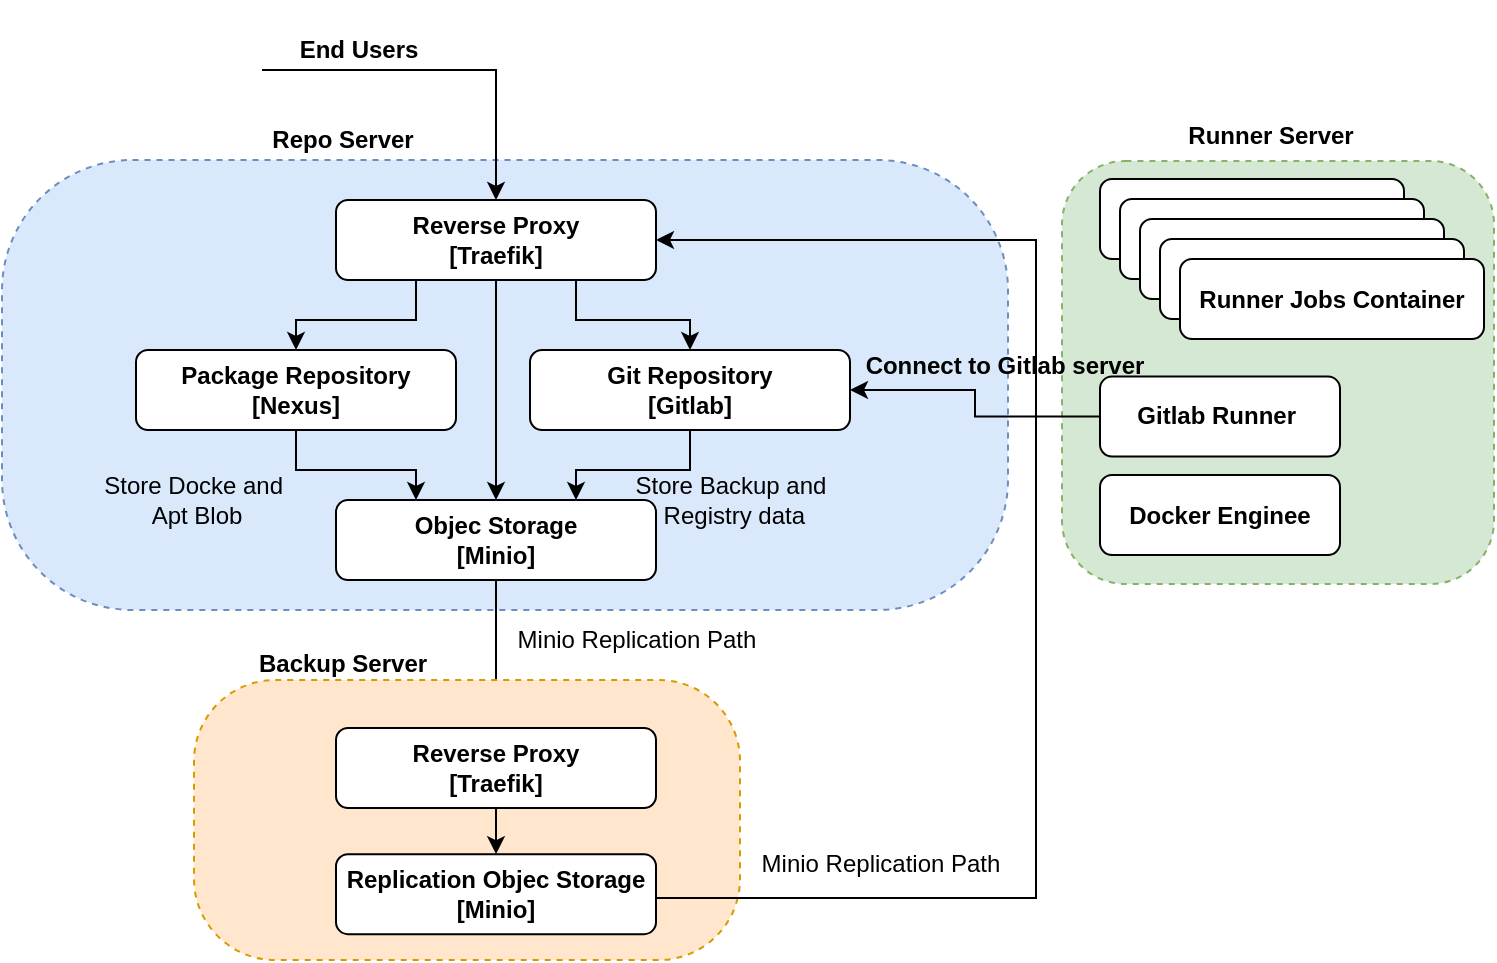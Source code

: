 <mxfile version="22.0.3" type="device">
  <diagram name="Page-1" id="ziHmGceFmZ8IrDc1lhzU">
    <mxGraphModel dx="957" dy="581" grid="1" gridSize="10" guides="1" tooltips="1" connect="1" arrows="1" fold="1" page="1" pageScale="1" pageWidth="827" pageHeight="1169" math="0" shadow="0">
      <root>
        <mxCell id="0" />
        <mxCell id="1" parent="0" />
        <mxCell id="z6N8PKe_HhuRY13bzHWO-20" value="" style="rounded=1;whiteSpace=wrap;html=1;fillColor=#dae8fc;arcSize=29;dashed=1;strokeColor=#6c8ebf;" parent="1" vertex="1">
          <mxGeometry x="50" y="110" width="503" height="225" as="geometry" />
        </mxCell>
        <mxCell id="z6N8PKe_HhuRY13bzHWO-39" style="edgeStyle=orthogonalEdgeStyle;rounded=0;orthogonalLoop=1;jettySize=auto;html=1;exitX=0.5;exitY=1;exitDx=0;exitDy=0;fontFamily=Helvetica;fontSize=12;fontColor=default;endArrow=classic;endFill=1;" parent="1" source="z6N8PKe_HhuRY13bzHWO-1" target="z6N8PKe_HhuRY13bzHWO-33" edge="1">
          <mxGeometry relative="1" as="geometry" />
        </mxCell>
        <mxCell id="z6N8PKe_HhuRY13bzHWO-1" value="Objec Storage&lt;br&gt;[Minio]" style="rounded=1;whiteSpace=wrap;html=1;fontStyle=1" parent="1" vertex="1">
          <mxGeometry x="217" y="280" width="160" height="40" as="geometry" />
        </mxCell>
        <mxCell id="z6N8PKe_HhuRY13bzHWO-6" style="edgeStyle=orthogonalEdgeStyle;rounded=0;orthogonalLoop=1;jettySize=auto;html=1;entryX=0.25;entryY=0;entryDx=0;entryDy=0;" parent="1" source="z6N8PKe_HhuRY13bzHWO-2" target="z6N8PKe_HhuRY13bzHWO-1" edge="1">
          <mxGeometry relative="1" as="geometry" />
        </mxCell>
        <mxCell id="z6N8PKe_HhuRY13bzHWO-2" value="Package Repository&lt;br&gt;[Nexus]" style="rounded=1;whiteSpace=wrap;html=1;fontStyle=1" parent="1" vertex="1">
          <mxGeometry x="117" y="205" width="160" height="40" as="geometry" />
        </mxCell>
        <mxCell id="z6N8PKe_HhuRY13bzHWO-5" style="edgeStyle=orthogonalEdgeStyle;rounded=0;orthogonalLoop=1;jettySize=auto;html=1;entryX=0.75;entryY=0;entryDx=0;entryDy=0;" parent="1" source="z6N8PKe_HhuRY13bzHWO-3" target="z6N8PKe_HhuRY13bzHWO-1" edge="1">
          <mxGeometry relative="1" as="geometry" />
        </mxCell>
        <mxCell id="z6N8PKe_HhuRY13bzHWO-3" value="Git Repository&lt;br&gt;[Gitlab]" style="rounded=1;whiteSpace=wrap;html=1;fontStyle=1;align=center;" parent="1" vertex="1">
          <mxGeometry x="314" y="205" width="160" height="40" as="geometry" />
        </mxCell>
        <mxCell id="z6N8PKe_HhuRY13bzHWO-49" style="edgeStyle=orthogonalEdgeStyle;rounded=0;orthogonalLoop=1;jettySize=auto;html=1;fontFamily=Helvetica;fontSize=12;fontColor=default;" parent="1" source="z6N8PKe_HhuRY13bzHWO-4" target="z6N8PKe_HhuRY13bzHWO-1" edge="1">
          <mxGeometry relative="1" as="geometry" />
        </mxCell>
        <mxCell id="z6N8PKe_HhuRY13bzHWO-50" style="edgeStyle=orthogonalEdgeStyle;rounded=0;orthogonalLoop=1;jettySize=auto;html=1;exitX=0.75;exitY=1;exitDx=0;exitDy=0;entryX=0.5;entryY=0;entryDx=0;entryDy=0;fontFamily=Helvetica;fontSize=12;fontColor=default;" parent="1" source="z6N8PKe_HhuRY13bzHWO-4" target="z6N8PKe_HhuRY13bzHWO-3" edge="1">
          <mxGeometry relative="1" as="geometry" />
        </mxCell>
        <mxCell id="z6N8PKe_HhuRY13bzHWO-51" style="edgeStyle=orthogonalEdgeStyle;rounded=0;orthogonalLoop=1;jettySize=auto;html=1;exitX=0.25;exitY=1;exitDx=0;exitDy=0;entryX=0.5;entryY=0;entryDx=0;entryDy=0;fontFamily=Helvetica;fontSize=12;fontColor=default;" parent="1" source="z6N8PKe_HhuRY13bzHWO-4" target="z6N8PKe_HhuRY13bzHWO-2" edge="1">
          <mxGeometry relative="1" as="geometry" />
        </mxCell>
        <mxCell id="z6N8PKe_HhuRY13bzHWO-4" value="Reverse Proxy&lt;br&gt;[Traefik]" style="rounded=1;whiteSpace=wrap;html=1;fontStyle=1" parent="1" vertex="1">
          <mxGeometry x="217" y="130" width="160" height="40" as="geometry" />
        </mxCell>
        <mxCell id="z6N8PKe_HhuRY13bzHWO-10" value="Store Backup and&lt;br&gt;&amp;nbsp;Registry data" style="text;html=1;align=center;verticalAlign=middle;resizable=0;points=[];autosize=1;strokeColor=none;fillColor=none;" parent="1" vertex="1">
          <mxGeometry x="354" y="260" width="120" height="40" as="geometry" />
        </mxCell>
        <mxCell id="z6N8PKe_HhuRY13bzHWO-12" value="Store Docke and&amp;nbsp;&lt;br&gt;Apt Blob" style="text;html=1;align=center;verticalAlign=middle;resizable=0;points=[];autosize=1;strokeColor=none;fillColor=none;" parent="1" vertex="1">
          <mxGeometry x="87" y="260" width="120" height="40" as="geometry" />
        </mxCell>
        <mxCell id="z6N8PKe_HhuRY13bzHWO-18" value="" style="edgeStyle=orthogonalEdgeStyle;rounded=0;orthogonalLoop=1;jettySize=auto;html=1;exitX=1;exitY=0.5;exitDx=0;exitDy=0;" parent="1" source="z6N8PKe_HhuRY13bzHWO-61" target="z6N8PKe_HhuRY13bzHWO-4" edge="1">
          <mxGeometry relative="1" as="geometry">
            <mxPoint x="142" y="55.029" as="sourcePoint" />
          </mxGeometry>
        </mxCell>
        <mxCell id="z6N8PKe_HhuRY13bzHWO-25" value="" style="rounded=1;whiteSpace=wrap;html=1;fillColor=#ffe6cc;arcSize=29;dashed=1;strokeColor=#d79b00;" parent="1" vertex="1">
          <mxGeometry x="146" y="370" width="273" height="140" as="geometry" />
        </mxCell>
        <mxCell id="z6N8PKe_HhuRY13bzHWO-41" style="edgeStyle=orthogonalEdgeStyle;rounded=0;orthogonalLoop=1;jettySize=auto;html=1;fontFamily=Helvetica;fontSize=12;fontColor=default;entryX=1;entryY=0.5;entryDx=0;entryDy=0;" parent="1" source="z6N8PKe_HhuRY13bzHWO-26" target="z6N8PKe_HhuRY13bzHWO-4" edge="1">
          <mxGeometry relative="1" as="geometry">
            <mxPoint x="537" y="160" as="targetPoint" />
            <Array as="points">
              <mxPoint x="567" y="479" />
              <mxPoint x="567" y="150" />
            </Array>
          </mxGeometry>
        </mxCell>
        <mxCell id="z6N8PKe_HhuRY13bzHWO-26" value="Replication Objec Storage&lt;br&gt;[Minio]" style="rounded=1;whiteSpace=wrap;html=1;fontStyle=1" parent="1" vertex="1">
          <mxGeometry x="217" y="457.08" width="160" height="40" as="geometry" />
        </mxCell>
        <mxCell id="z6N8PKe_HhuRY13bzHWO-36" style="edgeStyle=orthogonalEdgeStyle;rounded=0;orthogonalLoop=1;jettySize=auto;html=1;entryX=0.5;entryY=0;entryDx=0;entryDy=0;fontFamily=Helvetica;fontSize=12;fontColor=default;" parent="1" source="z6N8PKe_HhuRY13bzHWO-33" target="z6N8PKe_HhuRY13bzHWO-26" edge="1">
          <mxGeometry relative="1" as="geometry" />
        </mxCell>
        <mxCell id="z6N8PKe_HhuRY13bzHWO-33" value="Reverse Proxy&lt;br&gt;[Traefik]" style="rounded=1;whiteSpace=wrap;html=1;fontStyle=1" parent="1" vertex="1">
          <mxGeometry x="217" y="394" width="160" height="40" as="geometry" />
        </mxCell>
        <mxCell id="z6N8PKe_HhuRY13bzHWO-42" value="Minio Replication Path" style="text;html=1;align=center;verticalAlign=middle;resizable=0;points=[];autosize=1;strokeColor=none;fillColor=none;" parent="1" vertex="1">
          <mxGeometry x="297" y="335" width="140" height="30" as="geometry" />
        </mxCell>
        <mxCell id="z6N8PKe_HhuRY13bzHWO-43" value="Minio Replication Path" style="text;html=1;align=center;verticalAlign=middle;resizable=0;points=[];autosize=1;strokeColor=none;fillColor=none;" parent="1" vertex="1">
          <mxGeometry x="419" y="446.5" width="140" height="30" as="geometry" />
        </mxCell>
        <mxCell id="z6N8PKe_HhuRY13bzHWO-45" value="Repo Server" style="text;html=1;align=center;verticalAlign=middle;resizable=0;points=[];autosize=1;strokeColor=none;fillColor=none;fontStyle=1" parent="1" vertex="1">
          <mxGeometry x="175" y="85" width="90" height="30" as="geometry" />
        </mxCell>
        <mxCell id="z6N8PKe_HhuRY13bzHWO-46" value="Backup Server" style="text;html=1;align=center;verticalAlign=middle;resizable=0;points=[];autosize=1;strokeColor=none;fillColor=none;fontStyle=1" parent="1" vertex="1">
          <mxGeometry x="165" y="347" width="110" height="30" as="geometry" />
        </mxCell>
        <mxCell id="z6N8PKe_HhuRY13bzHWO-52" value="" style="shape=image;verticalLabelPosition=bottom;labelBackgroundColor=default;verticalAlign=top;aspect=fixed;imageAspect=0;image=https://seeklogo.com/images/G/gitlab-logo-757620E430-seeklogo.com.png;" parent="1" vertex="1">
          <mxGeometry x="474" y="245" width="70.39" height="65" as="geometry" />
        </mxCell>
        <mxCell id="z6N8PKe_HhuRY13bzHWO-53" value="" style="shape=image;verticalLabelPosition=bottom;labelBackgroundColor=default;verticalAlign=top;aspect=fixed;imageAspect=0;image=https://assets-global.website-files.com/5f10ed4c0ebf7221fb5661a5/5f2af61146c55b6e172fa5b3_NexusRepo_Icon.png;" parent="1" vertex="1">
          <mxGeometry x="60" y="200" width="50" height="50" as="geometry" />
        </mxCell>
        <mxCell id="z6N8PKe_HhuRY13bzHWO-54" value="" style="shape=image;verticalLabelPosition=bottom;labelBackgroundColor=default;verticalAlign=top;aspect=fixed;imageAspect=0;image=https://upload.wikimedia.org/wikipedia/commons/thumb/1/1b/Traefik.logo.png/1200px-Traefik.logo.png;" parent="1" vertex="1">
          <mxGeometry x="159.87" y="117.5" width="47.13" height="65" as="geometry" />
        </mxCell>
        <mxCell id="z6N8PKe_HhuRY13bzHWO-58" value="" style="shape=image;verticalLabelPosition=bottom;labelBackgroundColor=default;verticalAlign=top;aspect=fixed;imageAspect=0;image=https://cdn.hackernoon.com/images/img-y3233jx.png;" parent="1" vertex="1">
          <mxGeometry x="174.01" y="459.0" width="18.85" height="38.08" as="geometry" />
        </mxCell>
        <mxCell id="z6N8PKe_HhuRY13bzHWO-59" value="" style="shape=image;verticalLabelPosition=bottom;labelBackgroundColor=default;verticalAlign=top;aspect=fixed;imageAspect=0;image=https://cdn.hackernoon.com/images/img-y3233jx.png;" parent="1" vertex="1">
          <mxGeometry x="188.15" y="281.92" width="18.85" height="38.08" as="geometry" />
        </mxCell>
        <mxCell id="z6N8PKe_HhuRY13bzHWO-60" value="" style="shape=image;verticalLabelPosition=bottom;labelBackgroundColor=default;verticalAlign=top;aspect=fixed;imageAspect=0;image=https://upload.wikimedia.org/wikipedia/commons/thumb/1/1b/Traefik.logo.png/1200px-Traefik.logo.png;" parent="1" vertex="1">
          <mxGeometry x="159.87" y="381.5" width="47.13" height="65" as="geometry" />
        </mxCell>
        <mxCell id="z6N8PKe_HhuRY13bzHWO-61" value="" style="shape=image;verticalLabelPosition=bottom;labelBackgroundColor=default;verticalAlign=top;aspect=fixed;imageAspect=0;image=https://cdn-icons-png.flaticon.com/512/2019/2019400.png;" parent="1" vertex="1">
          <mxGeometry x="110" y="30" width="70" height="70" as="geometry" />
        </mxCell>
        <mxCell id="z6N8PKe_HhuRY13bzHWO-62" value="End Users" style="text;html=1;align=center;verticalAlign=middle;resizable=0;points=[];autosize=1;strokeColor=none;fillColor=none;fontStyle=1" parent="1" vertex="1">
          <mxGeometry x="188.15" y="40" width="80" height="30" as="geometry" />
        </mxCell>
        <mxCell id="WSyvmC7M4khC-FteX-V9-1" value="" style="rounded=1;whiteSpace=wrap;html=1;fillColor=#d5e8d4;strokeColor=#82b366;dashed=1;" vertex="1" parent="1">
          <mxGeometry x="580" y="110.5" width="216" height="211.5" as="geometry" />
        </mxCell>
        <mxCell id="WSyvmC7M4khC-FteX-V9-13" style="edgeStyle=orthogonalEdgeStyle;rounded=0;orthogonalLoop=1;jettySize=auto;html=1;exitX=0;exitY=0.5;exitDx=0;exitDy=0;entryX=1;entryY=0.5;entryDx=0;entryDy=0;" edge="1" parent="1" source="WSyvmC7M4khC-FteX-V9-2" target="z6N8PKe_HhuRY13bzHWO-3">
          <mxGeometry relative="1" as="geometry" />
        </mxCell>
        <mxCell id="WSyvmC7M4khC-FteX-V9-2" value="Gitlab Runner&amp;nbsp;" style="rounded=1;whiteSpace=wrap;html=1;fontStyle=1;align=center;" vertex="1" parent="1">
          <mxGeometry x="599" y="218.29" width="120" height="40" as="geometry" />
        </mxCell>
        <mxCell id="WSyvmC7M4khC-FteX-V9-3" value="" style="shape=image;verticalLabelPosition=bottom;labelBackgroundColor=default;verticalAlign=top;aspect=fixed;imageAspect=0;image=https://gitlab.com/uploads/-/system/project/avatar/250833/runner_logo.png;" vertex="1" parent="1">
          <mxGeometry x="734" y="214.08" width="44.21" height="44.21" as="geometry" />
        </mxCell>
        <mxCell id="WSyvmC7M4khC-FteX-V9-4" value="" style="shape=image;verticalLabelPosition=bottom;labelBackgroundColor=default;verticalAlign=top;aspect=fixed;imageAspect=0;image=https://upload.wikimedia.org/wikipedia/commons/e/ea/Docker_%28container_engine%29_logo_%28cropped%29.png;" vertex="1" parent="1">
          <mxGeometry x="724.63" y="269.5" width="62.94" height="36" as="geometry" />
        </mxCell>
        <mxCell id="WSyvmC7M4khC-FteX-V9-5" value="Docker Enginee" style="rounded=1;whiteSpace=wrap;html=1;fontStyle=1;align=center;" vertex="1" parent="1">
          <mxGeometry x="599" y="267.5" width="120" height="40" as="geometry" />
        </mxCell>
        <mxCell id="WSyvmC7M4khC-FteX-V9-6" value="Runner Jobs Container" style="rounded=1;whiteSpace=wrap;html=1;fontStyle=1;align=center;" vertex="1" parent="1">
          <mxGeometry x="599" y="119.5" width="152" height="40" as="geometry" />
        </mxCell>
        <mxCell id="WSyvmC7M4khC-FteX-V9-7" value="Runner Jobs Container" style="rounded=1;whiteSpace=wrap;html=1;fontStyle=1;align=center;" vertex="1" parent="1">
          <mxGeometry x="609" y="129.5" width="152" height="40" as="geometry" />
        </mxCell>
        <mxCell id="WSyvmC7M4khC-FteX-V9-8" value="Runner Jobs Container" style="rounded=1;whiteSpace=wrap;html=1;fontStyle=1;align=center;" vertex="1" parent="1">
          <mxGeometry x="619" y="139.5" width="152" height="40" as="geometry" />
        </mxCell>
        <mxCell id="WSyvmC7M4khC-FteX-V9-9" value="Runner Jobs Container" style="rounded=1;whiteSpace=wrap;html=1;fontStyle=1;align=center;" vertex="1" parent="1">
          <mxGeometry x="629" y="149.5" width="152" height="40" as="geometry" />
        </mxCell>
        <mxCell id="WSyvmC7M4khC-FteX-V9-10" value="Runner Jobs Container" style="rounded=1;whiteSpace=wrap;html=1;fontStyle=1;align=center;" vertex="1" parent="1">
          <mxGeometry x="639" y="159.5" width="152" height="40" as="geometry" />
        </mxCell>
        <mxCell id="WSyvmC7M4khC-FteX-V9-11" value="Runner Server" style="text;html=1;align=center;verticalAlign=middle;resizable=0;points=[];autosize=1;strokeColor=none;fillColor=none;fontStyle=1" vertex="1" parent="1">
          <mxGeometry x="633" y="85" width="101" height="26" as="geometry" />
        </mxCell>
        <mxCell id="WSyvmC7M4khC-FteX-V9-12" value="Connect to Gitlab server" style="text;html=1;align=center;verticalAlign=middle;resizable=0;points=[];autosize=1;strokeColor=none;fillColor=none;fontStyle=1" vertex="1" parent="1">
          <mxGeometry x="472" y="199.5" width="157" height="26" as="geometry" />
        </mxCell>
      </root>
    </mxGraphModel>
  </diagram>
</mxfile>
